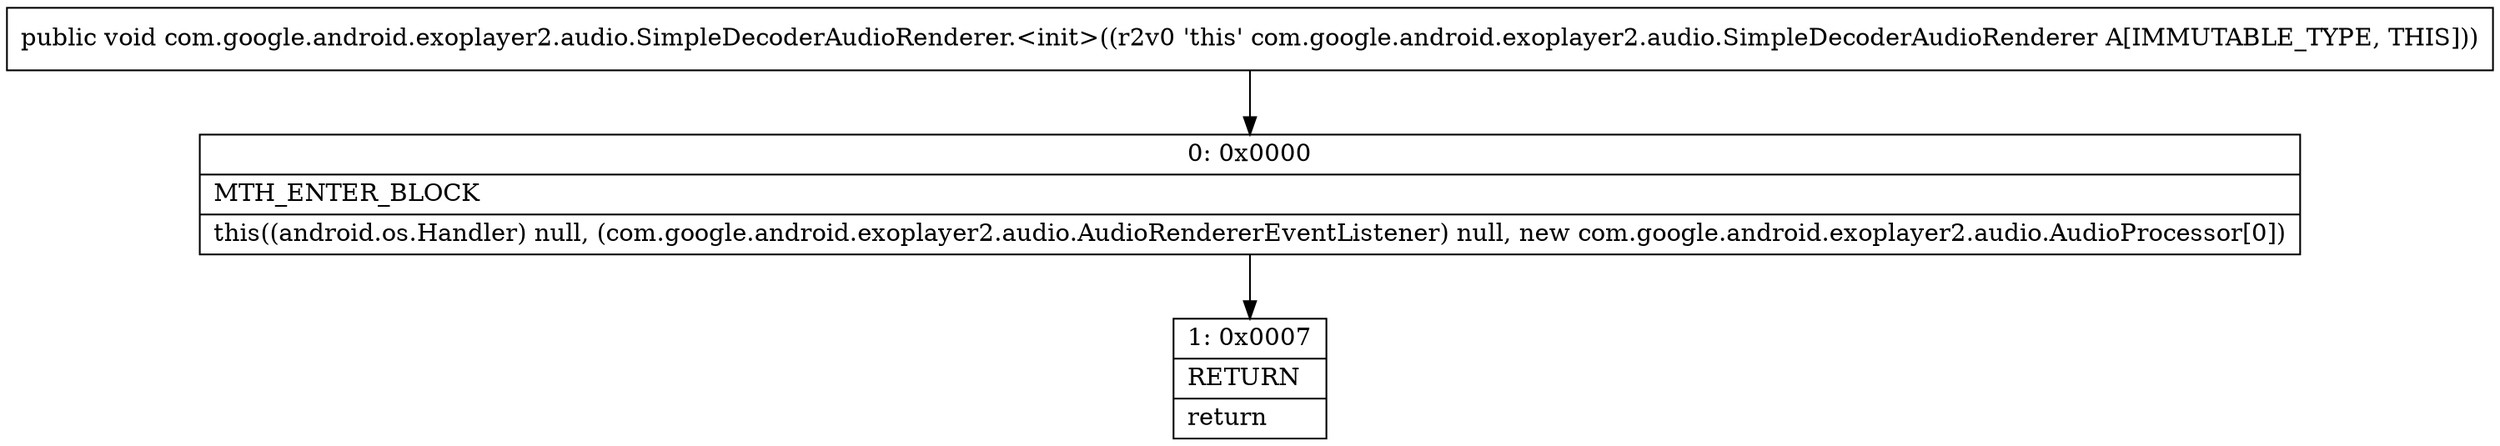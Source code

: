 digraph "CFG forcom.google.android.exoplayer2.audio.SimpleDecoderAudioRenderer.\<init\>()V" {
Node_0 [shape=record,label="{0\:\ 0x0000|MTH_ENTER_BLOCK\l|this((android.os.Handler) null, (com.google.android.exoplayer2.audio.AudioRendererEventListener) null, new com.google.android.exoplayer2.audio.AudioProcessor[0])\l}"];
Node_1 [shape=record,label="{1\:\ 0x0007|RETURN\l|return\l}"];
MethodNode[shape=record,label="{public void com.google.android.exoplayer2.audio.SimpleDecoderAudioRenderer.\<init\>((r2v0 'this' com.google.android.exoplayer2.audio.SimpleDecoderAudioRenderer A[IMMUTABLE_TYPE, THIS])) }"];
MethodNode -> Node_0;
Node_0 -> Node_1;
}

